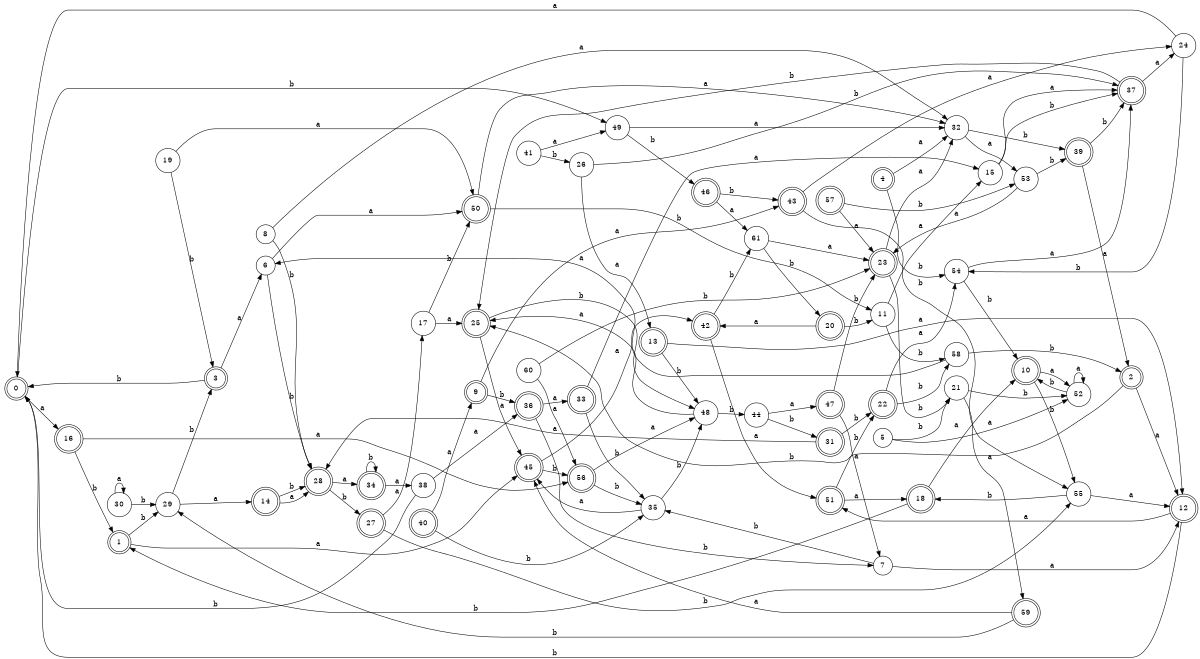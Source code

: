 digraph n50_1 {
__start0 [label="" shape="none"];

rankdir=LR;
size="8,5";

s0 [style="rounded,filled", color="black", fillcolor="white" shape="doublecircle", label="0"];
s1 [style="rounded,filled", color="black", fillcolor="white" shape="doublecircle", label="1"];
s2 [style="rounded,filled", color="black", fillcolor="white" shape="doublecircle", label="2"];
s3 [style="rounded,filled", color="black", fillcolor="white" shape="doublecircle", label="3"];
s4 [style="rounded,filled", color="black", fillcolor="white" shape="doublecircle", label="4"];
s5 [style="filled", color="black", fillcolor="white" shape="circle", label="5"];
s6 [style="filled", color="black", fillcolor="white" shape="circle", label="6"];
s7 [style="filled", color="black", fillcolor="white" shape="circle", label="7"];
s8 [style="filled", color="black", fillcolor="white" shape="circle", label="8"];
s9 [style="rounded,filled", color="black", fillcolor="white" shape="doublecircle", label="9"];
s10 [style="rounded,filled", color="black", fillcolor="white" shape="doublecircle", label="10"];
s11 [style="filled", color="black", fillcolor="white" shape="circle", label="11"];
s12 [style="rounded,filled", color="black", fillcolor="white" shape="doublecircle", label="12"];
s13 [style="rounded,filled", color="black", fillcolor="white" shape="doublecircle", label="13"];
s14 [style="rounded,filled", color="black", fillcolor="white" shape="doublecircle", label="14"];
s15 [style="filled", color="black", fillcolor="white" shape="circle", label="15"];
s16 [style="rounded,filled", color="black", fillcolor="white" shape="doublecircle", label="16"];
s17 [style="filled", color="black", fillcolor="white" shape="circle", label="17"];
s18 [style="rounded,filled", color="black", fillcolor="white" shape="doublecircle", label="18"];
s19 [style="filled", color="black", fillcolor="white" shape="circle", label="19"];
s20 [style="rounded,filled", color="black", fillcolor="white" shape="doublecircle", label="20"];
s21 [style="filled", color="black", fillcolor="white" shape="circle", label="21"];
s22 [style="rounded,filled", color="black", fillcolor="white" shape="doublecircle", label="22"];
s23 [style="rounded,filled", color="black", fillcolor="white" shape="doublecircle", label="23"];
s24 [style="filled", color="black", fillcolor="white" shape="circle", label="24"];
s25 [style="rounded,filled", color="black", fillcolor="white" shape="doublecircle", label="25"];
s26 [style="filled", color="black", fillcolor="white" shape="circle", label="26"];
s27 [style="rounded,filled", color="black", fillcolor="white" shape="doublecircle", label="27"];
s28 [style="rounded,filled", color="black", fillcolor="white" shape="doublecircle", label="28"];
s29 [style="filled", color="black", fillcolor="white" shape="circle", label="29"];
s30 [style="filled", color="black", fillcolor="white" shape="circle", label="30"];
s31 [style="rounded,filled", color="black", fillcolor="white" shape="doublecircle", label="31"];
s32 [style="filled", color="black", fillcolor="white" shape="circle", label="32"];
s33 [style="rounded,filled", color="black", fillcolor="white" shape="doublecircle", label="33"];
s34 [style="rounded,filled", color="black", fillcolor="white" shape="doublecircle", label="34"];
s35 [style="filled", color="black", fillcolor="white" shape="circle", label="35"];
s36 [style="rounded,filled", color="black", fillcolor="white" shape="doublecircle", label="36"];
s37 [style="rounded,filled", color="black", fillcolor="white" shape="doublecircle", label="37"];
s38 [style="filled", color="black", fillcolor="white" shape="circle", label="38"];
s39 [style="rounded,filled", color="black", fillcolor="white" shape="doublecircle", label="39"];
s40 [style="rounded,filled", color="black", fillcolor="white" shape="doublecircle", label="40"];
s41 [style="filled", color="black", fillcolor="white" shape="circle", label="41"];
s42 [style="rounded,filled", color="black", fillcolor="white" shape="doublecircle", label="42"];
s43 [style="rounded,filled", color="black", fillcolor="white" shape="doublecircle", label="43"];
s44 [style="filled", color="black", fillcolor="white" shape="circle", label="44"];
s45 [style="rounded,filled", color="black", fillcolor="white" shape="doublecircle", label="45"];
s46 [style="rounded,filled", color="black", fillcolor="white" shape="doublecircle", label="46"];
s47 [style="rounded,filled", color="black", fillcolor="white" shape="doublecircle", label="47"];
s48 [style="filled", color="black", fillcolor="white" shape="circle", label="48"];
s49 [style="filled", color="black", fillcolor="white" shape="circle", label="49"];
s50 [style="rounded,filled", color="black", fillcolor="white" shape="doublecircle", label="50"];
s51 [style="rounded,filled", color="black", fillcolor="white" shape="doublecircle", label="51"];
s52 [style="filled", color="black", fillcolor="white" shape="circle", label="52"];
s53 [style="filled", color="black", fillcolor="white" shape="circle", label="53"];
s54 [style="filled", color="black", fillcolor="white" shape="circle", label="54"];
s55 [style="filled", color="black", fillcolor="white" shape="circle", label="55"];
s56 [style="rounded,filled", color="black", fillcolor="white" shape="doublecircle", label="56"];
s57 [style="rounded,filled", color="black", fillcolor="white" shape="doublecircle", label="57"];
s58 [style="filled", color="black", fillcolor="white" shape="circle", label="58"];
s59 [style="rounded,filled", color="black", fillcolor="white" shape="doublecircle", label="59"];
s60 [style="filled", color="black", fillcolor="white" shape="circle", label="60"];
s61 [style="filled", color="black", fillcolor="white" shape="circle", label="61"];
s0 -> s16 [label="a"];
s0 -> s49 [label="b"];
s1 -> s45 [label="a"];
s1 -> s29 [label="b"];
s2 -> s12 [label="a"];
s2 -> s25 [label="b"];
s3 -> s6 [label="a"];
s3 -> s0 [label="b"];
s4 -> s32 [label="a"];
s4 -> s54 [label="b"];
s5 -> s52 [label="a"];
s5 -> s21 [label="b"];
s6 -> s50 [label="a"];
s6 -> s28 [label="b"];
s7 -> s12 [label="a"];
s7 -> s35 [label="b"];
s8 -> s32 [label="a"];
s8 -> s28 [label="b"];
s9 -> s43 [label="a"];
s9 -> s36 [label="b"];
s10 -> s52 [label="a"];
s10 -> s55 [label="b"];
s11 -> s15 [label="a"];
s11 -> s58 [label="b"];
s12 -> s51 [label="a"];
s12 -> s0 [label="b"];
s13 -> s12 [label="a"];
s13 -> s48 [label="b"];
s14 -> s28 [label="a"];
s14 -> s28 [label="b"];
s15 -> s37 [label="a"];
s15 -> s37 [label="b"];
s16 -> s56 [label="a"];
s16 -> s1 [label="b"];
s17 -> s25 [label="a"];
s17 -> s50 [label="b"];
s18 -> s10 [label="a"];
s18 -> s1 [label="b"];
s19 -> s50 [label="a"];
s19 -> s3 [label="b"];
s20 -> s42 [label="a"];
s20 -> s11 [label="b"];
s21 -> s59 [label="a"];
s21 -> s52 [label="b"];
s22 -> s54 [label="a"];
s22 -> s58 [label="b"];
s23 -> s32 [label="a"];
s23 -> s21 [label="b"];
s24 -> s0 [label="a"];
s24 -> s54 [label="b"];
s25 -> s45 [label="a"];
s25 -> s48 [label="b"];
s26 -> s13 [label="a"];
s26 -> s37 [label="b"];
s27 -> s17 [label="a"];
s27 -> s55 [label="b"];
s28 -> s34 [label="a"];
s28 -> s27 [label="b"];
s29 -> s14 [label="a"];
s29 -> s3 [label="b"];
s30 -> s30 [label="a"];
s30 -> s29 [label="b"];
s31 -> s28 [label="a"];
s31 -> s22 [label="b"];
s32 -> s53 [label="a"];
s32 -> s39 [label="b"];
s33 -> s15 [label="a"];
s33 -> s35 [label="b"];
s34 -> s38 [label="a"];
s34 -> s34 [label="b"];
s35 -> s45 [label="a"];
s35 -> s48 [label="b"];
s36 -> s33 [label="a"];
s36 -> s7 [label="b"];
s37 -> s24 [label="a"];
s37 -> s25 [label="b"];
s38 -> s36 [label="a"];
s38 -> s0 [label="b"];
s39 -> s2 [label="a"];
s39 -> s37 [label="b"];
s40 -> s9 [label="a"];
s40 -> s35 [label="b"];
s41 -> s49 [label="a"];
s41 -> s26 [label="b"];
s42 -> s51 [label="a"];
s42 -> s61 [label="b"];
s43 -> s24 [label="a"];
s43 -> s55 [label="b"];
s44 -> s47 [label="a"];
s44 -> s31 [label="b"];
s45 -> s42 [label="a"];
s45 -> s56 [label="b"];
s46 -> s61 [label="a"];
s46 -> s43 [label="b"];
s47 -> s7 [label="a"];
s47 -> s23 [label="b"];
s48 -> s25 [label="a"];
s48 -> s44 [label="b"];
s49 -> s32 [label="a"];
s49 -> s46 [label="b"];
s50 -> s32 [label="a"];
s50 -> s11 [label="b"];
s51 -> s18 [label="a"];
s51 -> s22 [label="b"];
s52 -> s52 [label="a"];
s52 -> s10 [label="b"];
s53 -> s23 [label="a"];
s53 -> s39 [label="b"];
s54 -> s37 [label="a"];
s54 -> s10 [label="b"];
s55 -> s12 [label="a"];
s55 -> s18 [label="b"];
s56 -> s48 [label="a"];
s56 -> s35 [label="b"];
s57 -> s23 [label="a"];
s57 -> s53 [label="b"];
s58 -> s6 [label="a"];
s58 -> s2 [label="b"];
s59 -> s45 [label="a"];
s59 -> s29 [label="b"];
s60 -> s56 [label="a"];
s60 -> s23 [label="b"];
s61 -> s23 [label="a"];
s61 -> s20 [label="b"];

}